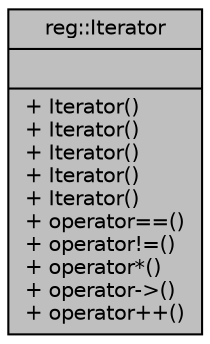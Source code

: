 digraph "reg::Iterator"
{
 // LATEX_PDF_SIZE
  edge [fontname="Helvetica",fontsize="10",labelfontname="Helvetica",labelfontsize="10"];
  node [fontname="Helvetica",fontsize="10",shape=record];
  Node1 [label="{reg::Iterator\n||+ Iterator()\l+ Iterator()\l+ Iterator()\l+ Iterator()\l+ Iterator()\l+ operator==()\l+ operator!=()\l+ operator*()\l+ operator-\>()\l+ operator++()\l}",height=0.2,width=0.4,color="black", fillcolor="grey75", style="filled", fontcolor="black",tooltip=" "];
}
